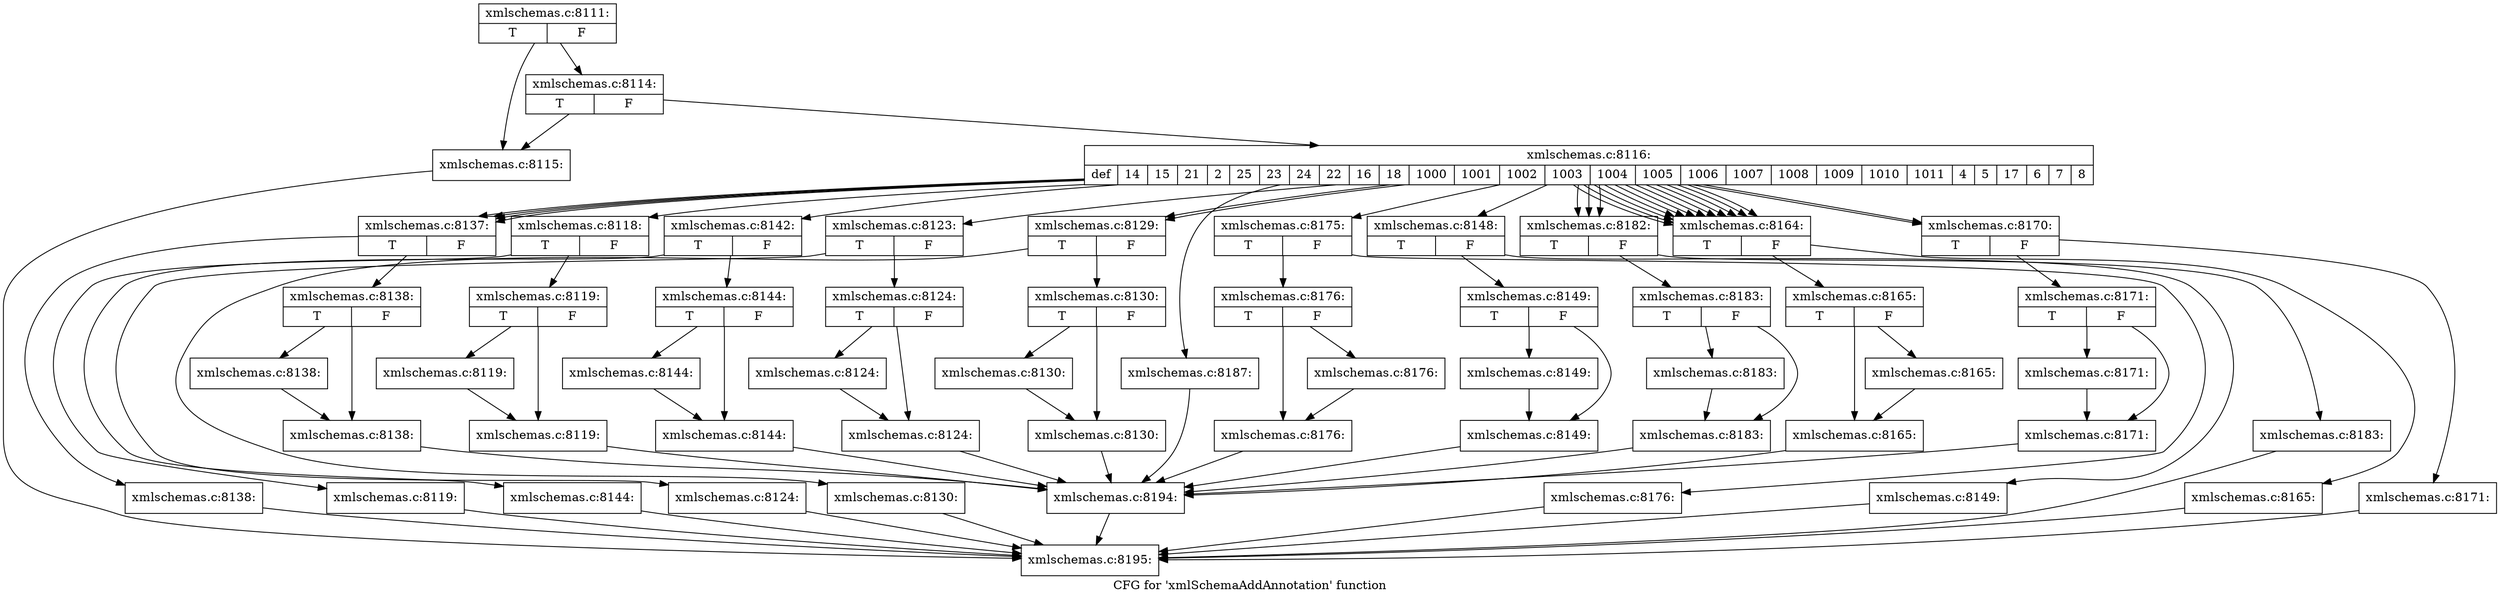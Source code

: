 digraph "CFG for 'xmlSchemaAddAnnotation' function" {
	label="CFG for 'xmlSchemaAddAnnotation' function";

	Node0x4dd4710 [shape=record,label="{xmlschemas.c:8111:|{<s0>T|<s1>F}}"];
	Node0x4dd4710 -> Node0x4dc9710;
	Node0x4dd4710 -> Node0x4dc97b0;
	Node0x4dc97b0 [shape=record,label="{xmlschemas.c:8114:|{<s0>T|<s1>F}}"];
	Node0x4dc97b0 -> Node0x4dc9710;
	Node0x4dc97b0 -> Node0x4dc9760;
	Node0x4dc9710 [shape=record,label="{xmlschemas.c:8115:}"];
	Node0x4dc9710 -> Node0x4dc98d0;
	Node0x4dc9760 [shape=record,label="{xmlschemas.c:8116:|{<s0>def|<s1>14|<s2>15|<s3>21|<s4>2|<s5>25|<s6>23|<s7>24|<s8>22|<s9>16|<s10>18|<s11>1000|<s12>1001|<s13>1002|<s14>1003|<s15>1004|<s16>1005|<s17>1006|<s18>1007|<s19>1008|<s20>1009|<s21>1010|<s22>1011|<s23>4|<s24>5|<s25>17|<s26>6|<s27>7|<s28>8}}"];
	Node0x4dc9760 -> Node0x4dd63e0;
	Node0x4dc9760 -> Node0x4dd66e0;
	Node0x4dc9760 -> Node0x4dd8280;
	Node0x4dc9760 -> Node0x4dd9e20;
	Node0x4dc9760 -> Node0x4dd9e20;
	Node0x4dc9760 -> Node0x4ddb9c0;
	Node0x4dc9760 -> Node0x4ddb9c0;
	Node0x4dc9760 -> Node0x4ddb9c0;
	Node0x4dc9760 -> Node0x4ddb9c0;
	Node0x4dc9760 -> Node0x4ddd500;
	Node0x4dc9760 -> Node0x4ddf0a0;
	Node0x4dc9760 -> Node0x4de0c40;
	Node0x4dc9760 -> Node0x4de0c40;
	Node0x4dc9760 -> Node0x4de0c40;
	Node0x4dc9760 -> Node0x4de0c40;
	Node0x4dc9760 -> Node0x4de0c40;
	Node0x4dc9760 -> Node0x4de0c40;
	Node0x4dc9760 -> Node0x4de0c40;
	Node0x4dc9760 -> Node0x4de0c40;
	Node0x4dc9760 -> Node0x4de0c40;
	Node0x4dc9760 -> Node0x4de0c40;
	Node0x4dc9760 -> Node0x4de0c40;
	Node0x4dc9760 -> Node0x4de0c40;
	Node0x4dc9760 -> Node0x4de2c00;
	Node0x4dc9760 -> Node0x4de2c00;
	Node0x4dc9760 -> Node0x4de47a0;
	Node0x4dc9760 -> Node0x4de6340;
	Node0x4dc9760 -> Node0x4de6340;
	Node0x4dc9760 -> Node0x4de6340;
	Node0x4dd66e0 [shape=record,label="{xmlschemas.c:8118:|{<s0>T|<s1>F}}"];
	Node0x4dd66e0 -> Node0x4dd70d0;
	Node0x4dd66e0 -> Node0x4dd7120;
	Node0x4dd70d0 [shape=record,label="{xmlschemas.c:8119:}"];
	Node0x4dd70d0 -> Node0x4dc98d0;
	Node0x4dd7120 [shape=record,label="{xmlschemas.c:8119:|{<s0>T|<s1>F}}"];
	Node0x4dd7120 -> Node0x4dd79c0;
	Node0x4dd7120 -> Node0x4dd7a10;
	Node0x4dd79c0 [shape=record,label="{xmlschemas.c:8119:}"];
	Node0x4dd79c0 -> Node0x4dd7a10;
	Node0x4dd7a10 [shape=record,label="{xmlschemas.c:8119:}"];
	Node0x4dd7a10 -> Node0x4dd61d0;
	Node0x4dd8280 [shape=record,label="{xmlschemas.c:8123:|{<s0>T|<s1>F}}"];
	Node0x4dd8280 -> Node0x4dd8c70;
	Node0x4dd8280 -> Node0x4dd8cc0;
	Node0x4dd8c70 [shape=record,label="{xmlschemas.c:8124:}"];
	Node0x4dd8c70 -> Node0x4dc98d0;
	Node0x4dd8cc0 [shape=record,label="{xmlschemas.c:8124:|{<s0>T|<s1>F}}"];
	Node0x4dd8cc0 -> Node0x4dd9560;
	Node0x4dd8cc0 -> Node0x4dd95b0;
	Node0x4dd9560 [shape=record,label="{xmlschemas.c:8124:}"];
	Node0x4dd9560 -> Node0x4dd95b0;
	Node0x4dd95b0 [shape=record,label="{xmlschemas.c:8124:}"];
	Node0x4dd95b0 -> Node0x4dd61d0;
	Node0x4dd9e20 [shape=record,label="{xmlschemas.c:8129:|{<s0>T|<s1>F}}"];
	Node0x4dd9e20 -> Node0x4dda810;
	Node0x4dd9e20 -> Node0x4dda860;
	Node0x4dda810 [shape=record,label="{xmlschemas.c:8130:}"];
	Node0x4dda810 -> Node0x4dc98d0;
	Node0x4dda860 [shape=record,label="{xmlschemas.c:8130:|{<s0>T|<s1>F}}"];
	Node0x4dda860 -> Node0x4ddb100;
	Node0x4dda860 -> Node0x4ddb150;
	Node0x4ddb100 [shape=record,label="{xmlschemas.c:8130:}"];
	Node0x4ddb100 -> Node0x4ddb150;
	Node0x4ddb150 [shape=record,label="{xmlschemas.c:8130:}"];
	Node0x4ddb150 -> Node0x4dd61d0;
	Node0x4ddb9c0 [shape=record,label="{xmlschemas.c:8137:|{<s0>T|<s1>F}}"];
	Node0x4ddb9c0 -> Node0x4ddc350;
	Node0x4ddb9c0 -> Node0x4ddc3a0;
	Node0x4ddc350 [shape=record,label="{xmlschemas.c:8138:}"];
	Node0x4ddc350 -> Node0x4dc98d0;
	Node0x4ddc3a0 [shape=record,label="{xmlschemas.c:8138:|{<s0>T|<s1>F}}"];
	Node0x4ddc3a0 -> Node0x4ddcc40;
	Node0x4ddc3a0 -> Node0x4ddcc90;
	Node0x4ddcc40 [shape=record,label="{xmlschemas.c:8138:}"];
	Node0x4ddcc40 -> Node0x4ddcc90;
	Node0x4ddcc90 [shape=record,label="{xmlschemas.c:8138:}"];
	Node0x4ddcc90 -> Node0x4dd61d0;
	Node0x4ddd500 [shape=record,label="{xmlschemas.c:8142:|{<s0>T|<s1>F}}"];
	Node0x4ddd500 -> Node0x4dddef0;
	Node0x4ddd500 -> Node0x4dddf40;
	Node0x4dddef0 [shape=record,label="{xmlschemas.c:8144:}"];
	Node0x4dddef0 -> Node0x4dc98d0;
	Node0x4dddf40 [shape=record,label="{xmlschemas.c:8144:|{<s0>T|<s1>F}}"];
	Node0x4dddf40 -> Node0x4dde7e0;
	Node0x4dddf40 -> Node0x4dde830;
	Node0x4dde7e0 [shape=record,label="{xmlschemas.c:8144:}"];
	Node0x4dde7e0 -> Node0x4dde830;
	Node0x4dde830 [shape=record,label="{xmlschemas.c:8144:}"];
	Node0x4dde830 -> Node0x4dd61d0;
	Node0x4ddf0a0 [shape=record,label="{xmlschemas.c:8148:|{<s0>T|<s1>F}}"];
	Node0x4ddf0a0 -> Node0x4ddfa90;
	Node0x4ddf0a0 -> Node0x4ddfae0;
	Node0x4ddfa90 [shape=record,label="{xmlschemas.c:8149:}"];
	Node0x4ddfa90 -> Node0x4dc98d0;
	Node0x4ddfae0 [shape=record,label="{xmlschemas.c:8149:|{<s0>T|<s1>F}}"];
	Node0x4ddfae0 -> Node0x4de0380;
	Node0x4ddfae0 -> Node0x4de03d0;
	Node0x4de0380 [shape=record,label="{xmlschemas.c:8149:}"];
	Node0x4de0380 -> Node0x4de03d0;
	Node0x4de03d0 [shape=record,label="{xmlschemas.c:8149:}"];
	Node0x4de03d0 -> Node0x4dd61d0;
	Node0x4de0c40 [shape=record,label="{xmlschemas.c:8164:|{<s0>T|<s1>F}}"];
	Node0x4de0c40 -> Node0x4de1a50;
	Node0x4de0c40 -> Node0x4de1aa0;
	Node0x4de1a50 [shape=record,label="{xmlschemas.c:8165:}"];
	Node0x4de1a50 -> Node0x4dc98d0;
	Node0x4de1aa0 [shape=record,label="{xmlschemas.c:8165:|{<s0>T|<s1>F}}"];
	Node0x4de1aa0 -> Node0x4de2340;
	Node0x4de1aa0 -> Node0x4de2390;
	Node0x4de2340 [shape=record,label="{xmlschemas.c:8165:}"];
	Node0x4de2340 -> Node0x4de2390;
	Node0x4de2390 [shape=record,label="{xmlschemas.c:8165:}"];
	Node0x4de2390 -> Node0x4dd61d0;
	Node0x4de2c00 [shape=record,label="{xmlschemas.c:8170:|{<s0>T|<s1>F}}"];
	Node0x4de2c00 -> Node0x4de35f0;
	Node0x4de2c00 -> Node0x4de3640;
	Node0x4de35f0 [shape=record,label="{xmlschemas.c:8171:}"];
	Node0x4de35f0 -> Node0x4dc98d0;
	Node0x4de3640 [shape=record,label="{xmlschemas.c:8171:|{<s0>T|<s1>F}}"];
	Node0x4de3640 -> Node0x4de3ee0;
	Node0x4de3640 -> Node0x4de3f30;
	Node0x4de3ee0 [shape=record,label="{xmlschemas.c:8171:}"];
	Node0x4de3ee0 -> Node0x4de3f30;
	Node0x4de3f30 [shape=record,label="{xmlschemas.c:8171:}"];
	Node0x4de3f30 -> Node0x4dd61d0;
	Node0x4de47a0 [shape=record,label="{xmlschemas.c:8175:|{<s0>T|<s1>F}}"];
	Node0x4de47a0 -> Node0x4de5190;
	Node0x4de47a0 -> Node0x4de51e0;
	Node0x4de5190 [shape=record,label="{xmlschemas.c:8176:}"];
	Node0x4de5190 -> Node0x4dc98d0;
	Node0x4de51e0 [shape=record,label="{xmlschemas.c:8176:|{<s0>T|<s1>F}}"];
	Node0x4de51e0 -> Node0x4de5a80;
	Node0x4de51e0 -> Node0x4de5ad0;
	Node0x4de5a80 [shape=record,label="{xmlschemas.c:8176:}"];
	Node0x4de5a80 -> Node0x4de5ad0;
	Node0x4de5ad0 [shape=record,label="{xmlschemas.c:8176:}"];
	Node0x4de5ad0 -> Node0x4dd61d0;
	Node0x4de6340 [shape=record,label="{xmlschemas.c:8182:|{<s0>T|<s1>F}}"];
	Node0x4de6340 -> Node0x4de6d30;
	Node0x4de6340 -> Node0x4de6d80;
	Node0x4de6d30 [shape=record,label="{xmlschemas.c:8183:}"];
	Node0x4de6d30 -> Node0x4dc98d0;
	Node0x4de6d80 [shape=record,label="{xmlschemas.c:8183:|{<s0>T|<s1>F}}"];
	Node0x4de6d80 -> Node0x4de7620;
	Node0x4de6d80 -> Node0x4de7670;
	Node0x4de7620 [shape=record,label="{xmlschemas.c:8183:}"];
	Node0x4de7620 -> Node0x4de7670;
	Node0x4de7670 [shape=record,label="{xmlschemas.c:8183:}"];
	Node0x4de7670 -> Node0x4dd61d0;
	Node0x4dd63e0 [shape=record,label="{xmlschemas.c:8187:}"];
	Node0x4dd63e0 -> Node0x4dd61d0;
	Node0x4dd61d0 [shape=record,label="{xmlschemas.c:8194:}"];
	Node0x4dd61d0 -> Node0x4dc98d0;
	Node0x4dc98d0 [shape=record,label="{xmlschemas.c:8195:}"];
}
